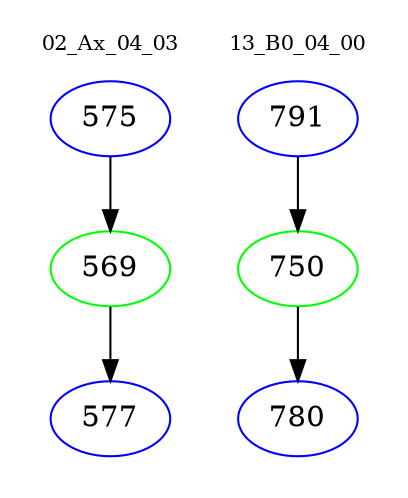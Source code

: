 digraph{
subgraph cluster_0 {
color = white
label = "02_Ax_04_03";
fontsize=10;
T0_575 [label="575", color="blue"]
T0_575 -> T0_569 [color="black"]
T0_569 [label="569", color="green"]
T0_569 -> T0_577 [color="black"]
T0_577 [label="577", color="blue"]
}
subgraph cluster_1 {
color = white
label = "13_B0_04_00";
fontsize=10;
T1_791 [label="791", color="blue"]
T1_791 -> T1_750 [color="black"]
T1_750 [label="750", color="green"]
T1_750 -> T1_780 [color="black"]
T1_780 [label="780", color="blue"]
}
}
